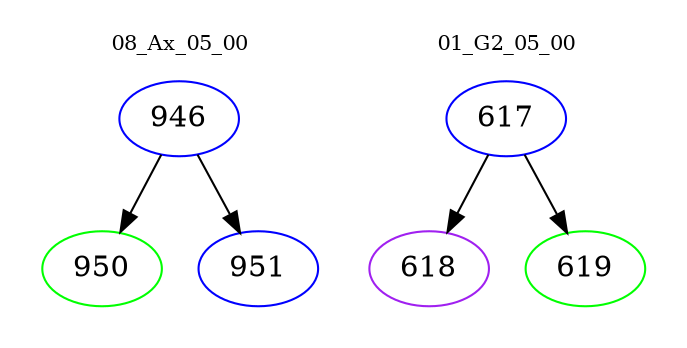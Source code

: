 digraph{
subgraph cluster_0 {
color = white
label = "08_Ax_05_00";
fontsize=10;
T0_946 [label="946", color="blue"]
T0_946 -> T0_950 [color="black"]
T0_950 [label="950", color="green"]
T0_946 -> T0_951 [color="black"]
T0_951 [label="951", color="blue"]
}
subgraph cluster_1 {
color = white
label = "01_G2_05_00";
fontsize=10;
T1_617 [label="617", color="blue"]
T1_617 -> T1_618 [color="black"]
T1_618 [label="618", color="purple"]
T1_617 -> T1_619 [color="black"]
T1_619 [label="619", color="green"]
}
}
